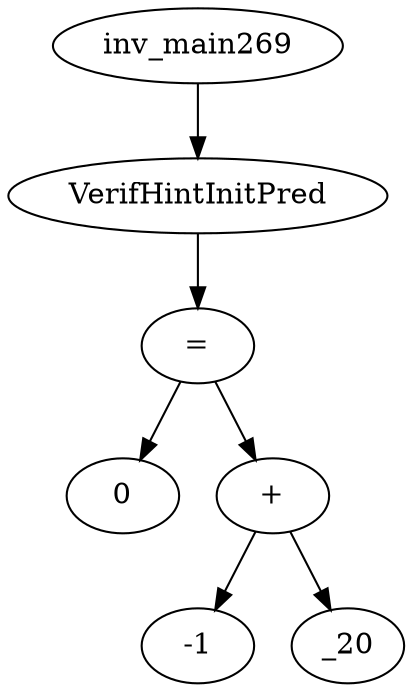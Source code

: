 digraph dag {
0 [label="inv_main269"];
1 [label="VerifHintInitPred"];
2 [label="="];
3 [label="0"];
4 [label="+"];
5 [label="-1"];
6 [label="_20"];
0->1
1->2
2->4
2 -> 3
4->6
4 -> 5
}
